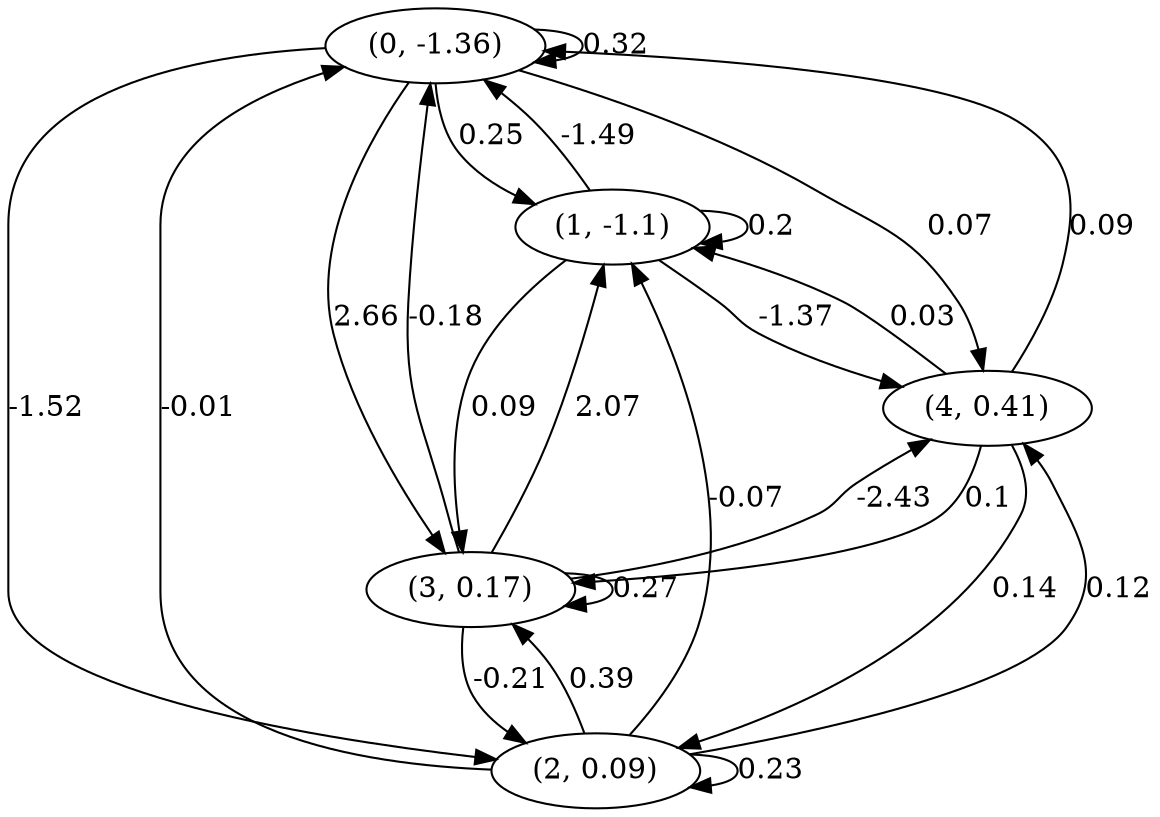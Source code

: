 digraph {
    0 [ label = "(0, -1.36)" ]
    1 [ label = "(1, -1.1)" ]
    2 [ label = "(2, 0.09)" ]
    3 [ label = "(3, 0.17)" ]
    4 [ label = "(4, 0.41)" ]
    0 -> 0 [ label = "0.32" ]
    1 -> 1 [ label = "0.2" ]
    2 -> 2 [ label = "0.23" ]
    3 -> 3 [ label = "0.27" ]
    1 -> 0 [ label = "-1.49" ]
    2 -> 0 [ label = "-0.01" ]
    3 -> 0 [ label = "-0.18" ]
    4 -> 0 [ label = "0.09" ]
    0 -> 1 [ label = "0.25" ]
    2 -> 1 [ label = "-0.07" ]
    3 -> 1 [ label = "2.07" ]
    4 -> 1 [ label = "0.03" ]
    0 -> 2 [ label = "-1.52" ]
    3 -> 2 [ label = "-0.21" ]
    4 -> 2 [ label = "0.14" ]
    0 -> 3 [ label = "2.66" ]
    1 -> 3 [ label = "0.09" ]
    2 -> 3 [ label = "0.39" ]
    4 -> 3 [ label = "0.1" ]
    0 -> 4 [ label = "0.07" ]
    1 -> 4 [ label = "-1.37" ]
    2 -> 4 [ label = "0.12" ]
    3 -> 4 [ label = "-2.43" ]
}

